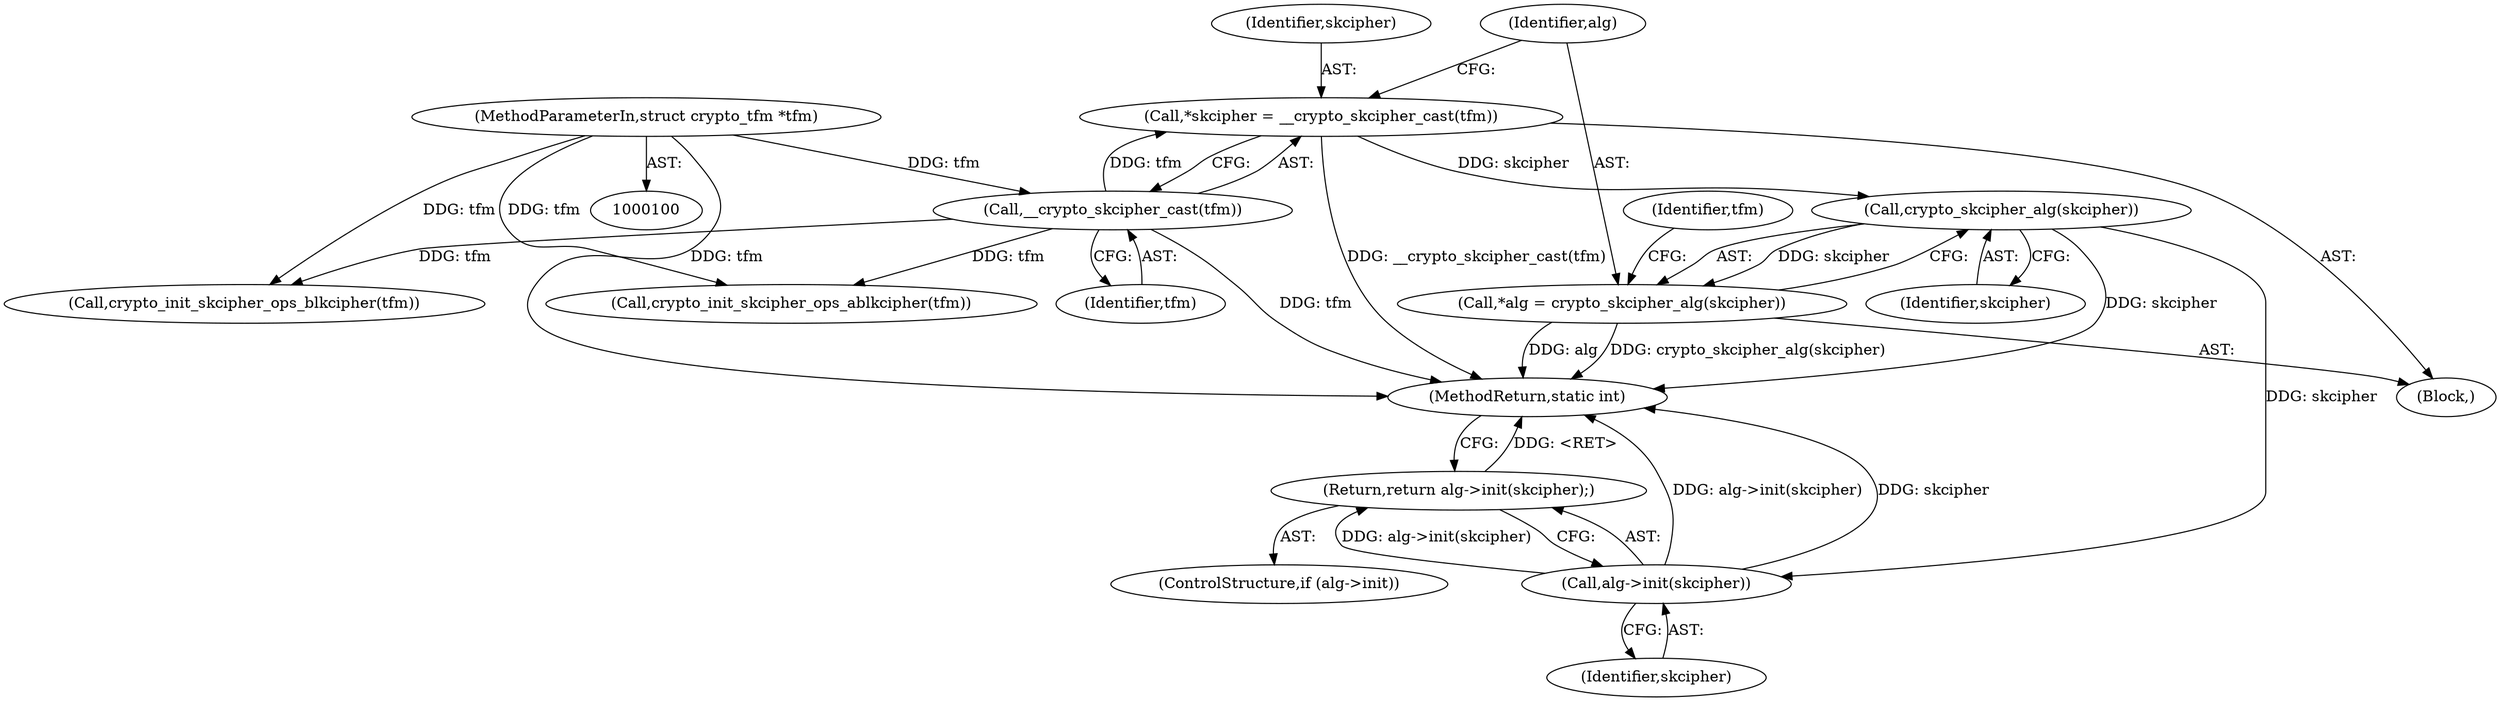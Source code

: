 digraph "0_linux_9933e113c2e87a9f46a40fde8dafbf801dca1ab9@API" {
"1000111" [label="(Call,crypto_skcipher_alg(skcipher))"];
"1000104" [label="(Call,*skcipher = __crypto_skcipher_cast(tfm))"];
"1000106" [label="(Call,__crypto_skcipher_cast(tfm))"];
"1000101" [label="(MethodParameterIn,struct crypto_tfm *tfm)"];
"1000109" [label="(Call,*alg = crypto_skcipher_alg(skcipher))"];
"1000195" [label="(Call,alg->init(skcipher))"];
"1000194" [label="(Return,return alg->init(skcipher);)"];
"1000104" [label="(Call,*skcipher = __crypto_skcipher_cast(tfm))"];
"1000111" [label="(Call,crypto_skcipher_alg(skcipher))"];
"1000109" [label="(Call,*alg = crypto_skcipher_alg(skcipher))"];
"1000107" [label="(Identifier,tfm)"];
"1000117" [label="(Identifier,tfm)"];
"1000196" [label="(Identifier,skcipher)"];
"1000112" [label="(Identifier,skcipher)"];
"1000105" [label="(Identifier,skcipher)"];
"1000110" [label="(Identifier,alg)"];
"1000190" [label="(ControlStructure,if (alg->init))"];
"1000194" [label="(Return,return alg->init(skcipher);)"];
"1000199" [label="(MethodReturn,static int)"];
"1000102" [label="(Block,)"];
"1000106" [label="(Call,__crypto_skcipher_cast(tfm))"];
"1000101" [label="(MethodParameterIn,struct crypto_tfm *tfm)"];
"1000144" [label="(Call,crypto_init_skcipher_ops_ablkcipher(tfm))"];
"1000123" [label="(Call,crypto_init_skcipher_ops_blkcipher(tfm))"];
"1000195" [label="(Call,alg->init(skcipher))"];
"1000111" -> "1000109"  [label="AST: "];
"1000111" -> "1000112"  [label="CFG: "];
"1000112" -> "1000111"  [label="AST: "];
"1000109" -> "1000111"  [label="CFG: "];
"1000111" -> "1000199"  [label="DDG: skcipher"];
"1000111" -> "1000109"  [label="DDG: skcipher"];
"1000104" -> "1000111"  [label="DDG: skcipher"];
"1000111" -> "1000195"  [label="DDG: skcipher"];
"1000104" -> "1000102"  [label="AST: "];
"1000104" -> "1000106"  [label="CFG: "];
"1000105" -> "1000104"  [label="AST: "];
"1000106" -> "1000104"  [label="AST: "];
"1000110" -> "1000104"  [label="CFG: "];
"1000104" -> "1000199"  [label="DDG: __crypto_skcipher_cast(tfm)"];
"1000106" -> "1000104"  [label="DDG: tfm"];
"1000106" -> "1000107"  [label="CFG: "];
"1000107" -> "1000106"  [label="AST: "];
"1000106" -> "1000199"  [label="DDG: tfm"];
"1000101" -> "1000106"  [label="DDG: tfm"];
"1000106" -> "1000123"  [label="DDG: tfm"];
"1000106" -> "1000144"  [label="DDG: tfm"];
"1000101" -> "1000100"  [label="AST: "];
"1000101" -> "1000199"  [label="DDG: tfm"];
"1000101" -> "1000123"  [label="DDG: tfm"];
"1000101" -> "1000144"  [label="DDG: tfm"];
"1000109" -> "1000102"  [label="AST: "];
"1000110" -> "1000109"  [label="AST: "];
"1000117" -> "1000109"  [label="CFG: "];
"1000109" -> "1000199"  [label="DDG: alg"];
"1000109" -> "1000199"  [label="DDG: crypto_skcipher_alg(skcipher)"];
"1000195" -> "1000194"  [label="AST: "];
"1000195" -> "1000196"  [label="CFG: "];
"1000196" -> "1000195"  [label="AST: "];
"1000194" -> "1000195"  [label="CFG: "];
"1000195" -> "1000199"  [label="DDG: alg->init(skcipher)"];
"1000195" -> "1000199"  [label="DDG: skcipher"];
"1000195" -> "1000194"  [label="DDG: alg->init(skcipher)"];
"1000194" -> "1000190"  [label="AST: "];
"1000199" -> "1000194"  [label="CFG: "];
"1000194" -> "1000199"  [label="DDG: <RET>"];
}
